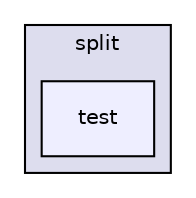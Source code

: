 digraph "gulp-src/node_modules/gulp-html-to-json/node_modules/event-stream/node_modules/split/test" {
  compound=true
  node [ fontsize="10", fontname="Helvetica"];
  edge [ labelfontsize="10", labelfontname="Helvetica"];
  subgraph clusterdir_76250a564211ecc9736de6cd39035cb8 {
    graph [ bgcolor="#ddddee", pencolor="black", label="split" fontname="Helvetica", fontsize="10", URL="dir_76250a564211ecc9736de6cd39035cb8.html"]
  dir_da8b32efedfe297cbdc2d62bc7502eec [shape=box, label="test", style="filled", fillcolor="#eeeeff", pencolor="black", URL="dir_da8b32efedfe297cbdc2d62bc7502eec.html"];
  }
}
